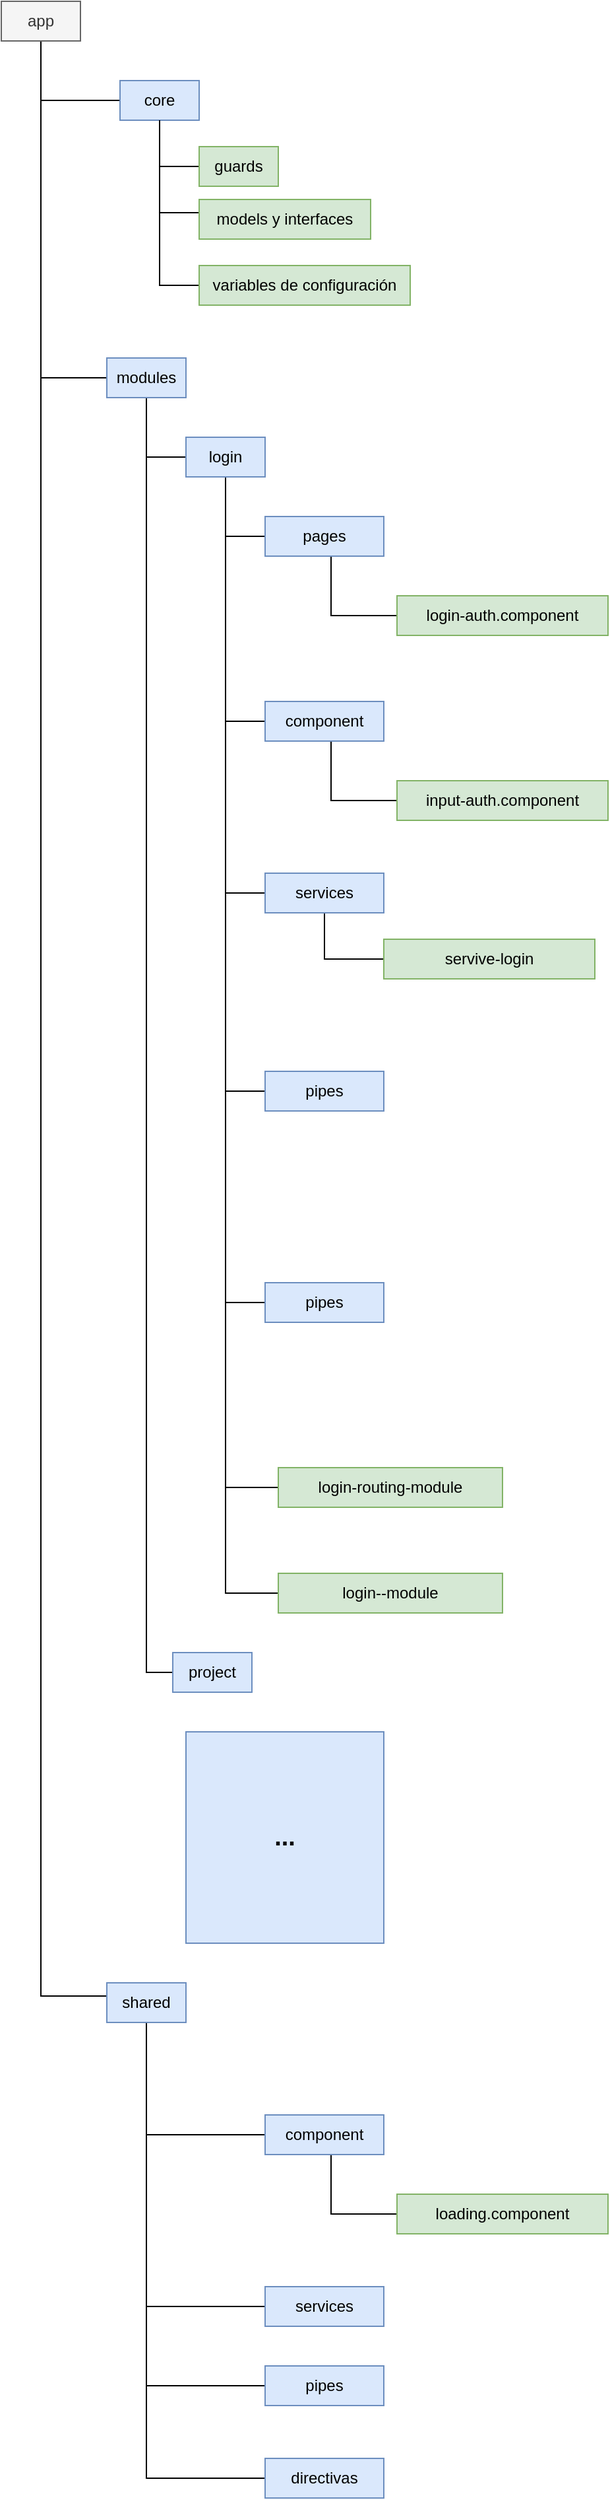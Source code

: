 <mxfile version="16.6.4" type="device"><diagram id="z4_baXlIExSD_8ShpoT0" name="Page-1"><mxGraphModel dx="942" dy="582" grid="1" gridSize="10" guides="1" tooltips="1" connect="1" arrows="1" fold="1" page="1" pageScale="1" pageWidth="827" pageHeight="1169" math="0" shadow="0"><root><mxCell id="0"/><mxCell id="1" parent="0"/><mxCell id="SP6rPYYtlh51hcb_1uc7-6" style="edgeStyle=orthogonalEdgeStyle;rounded=0;orthogonalLoop=1;jettySize=auto;html=1;entryX=0;entryY=0.5;entryDx=0;entryDy=0;endArrow=none;endFill=0;" edge="1" parent="1" source="SP6rPYYtlh51hcb_1uc7-4" target="SP6rPYYtlh51hcb_1uc7-5"><mxGeometry relative="1" as="geometry"><Array as="points"><mxPoint x="210" y="85"/></Array></mxGeometry></mxCell><mxCell id="SP6rPYYtlh51hcb_1uc7-8" style="edgeStyle=orthogonalEdgeStyle;rounded=0;orthogonalLoop=1;jettySize=auto;html=1;entryX=0;entryY=0.5;entryDx=0;entryDy=0;endArrow=none;endFill=0;" edge="1" parent="1" source="SP6rPYYtlh51hcb_1uc7-4" target="SP6rPYYtlh51hcb_1uc7-7"><mxGeometry relative="1" as="geometry"><Array as="points"><mxPoint x="210" y="295"/></Array></mxGeometry></mxCell><mxCell id="SP6rPYYtlh51hcb_1uc7-10" style="edgeStyle=orthogonalEdgeStyle;rounded=0;orthogonalLoop=1;jettySize=auto;html=1;entryX=0;entryY=0.5;entryDx=0;entryDy=0;endArrow=none;endFill=0;" edge="1" parent="1" source="SP6rPYYtlh51hcb_1uc7-4" target="SP6rPYYtlh51hcb_1uc7-9"><mxGeometry relative="1" as="geometry"><Array as="points"><mxPoint x="210" y="1520"/><mxPoint x="260" y="1520"/></Array></mxGeometry></mxCell><mxCell id="SP6rPYYtlh51hcb_1uc7-4" value="app" style="text;html=1;align=center;verticalAlign=middle;whiteSpace=wrap;rounded=0;fillColor=#f5f5f5;strokeColor=#666666;fontColor=#333333;" vertex="1" parent="1"><mxGeometry x="180" y="10" width="60" height="30" as="geometry"/></mxCell><mxCell id="SP6rPYYtlh51hcb_1uc7-16" style="edgeStyle=orthogonalEdgeStyle;rounded=0;orthogonalLoop=1;jettySize=auto;html=1;entryX=0;entryY=0.5;entryDx=0;entryDy=0;endArrow=none;endFill=0;" edge="1" parent="1" source="SP6rPYYtlh51hcb_1uc7-5" target="SP6rPYYtlh51hcb_1uc7-15"><mxGeometry relative="1" as="geometry"/></mxCell><mxCell id="SP6rPYYtlh51hcb_1uc7-78" style="edgeStyle=orthogonalEdgeStyle;rounded=0;orthogonalLoop=1;jettySize=auto;html=1;entryX=0;entryY=0.5;entryDx=0;entryDy=0;fontSize=19;endArrow=none;endFill=0;" edge="1" parent="1" source="SP6rPYYtlh51hcb_1uc7-5" target="SP6rPYYtlh51hcb_1uc7-76"><mxGeometry relative="1" as="geometry"><Array as="points"><mxPoint x="300" y="225"/></Array></mxGeometry></mxCell><mxCell id="SP6rPYYtlh51hcb_1uc7-5" value="core" style="text;html=1;align=center;verticalAlign=middle;whiteSpace=wrap;rounded=0;fillColor=#dae8fc;strokeColor=#6c8ebf;" vertex="1" parent="1"><mxGeometry x="270" y="70" width="60" height="30" as="geometry"/></mxCell><mxCell id="SP6rPYYtlh51hcb_1uc7-21" style="edgeStyle=orthogonalEdgeStyle;rounded=0;orthogonalLoop=1;jettySize=auto;html=1;entryX=0;entryY=0.5;entryDx=0;entryDy=0;endArrow=none;endFill=0;" edge="1" parent="1" source="SP6rPYYtlh51hcb_1uc7-7" target="SP6rPYYtlh51hcb_1uc7-19"><mxGeometry relative="1" as="geometry"/></mxCell><mxCell id="SP6rPYYtlh51hcb_1uc7-36" style="edgeStyle=orthogonalEdgeStyle;rounded=0;orthogonalLoop=1;jettySize=auto;html=1;entryX=0;entryY=0.5;entryDx=0;entryDy=0;endArrow=none;endFill=0;" edge="1" parent="1" source="SP6rPYYtlh51hcb_1uc7-7" target="SP6rPYYtlh51hcb_1uc7-35"><mxGeometry relative="1" as="geometry"/></mxCell><mxCell id="SP6rPYYtlh51hcb_1uc7-7" value="modules" style="text;html=1;align=center;verticalAlign=middle;whiteSpace=wrap;rounded=0;fillColor=#dae8fc;strokeColor=#6c8ebf;" vertex="1" parent="1"><mxGeometry x="260" y="280" width="60" height="30" as="geometry"/></mxCell><mxCell id="SP6rPYYtlh51hcb_1uc7-72" style="edgeStyle=orthogonalEdgeStyle;rounded=0;orthogonalLoop=1;jettySize=auto;html=1;entryX=0;entryY=0.5;entryDx=0;entryDy=0;fontSize=19;endArrow=none;endFill=0;" edge="1" parent="1" source="SP6rPYYtlh51hcb_1uc7-9" target="SP6rPYYtlh51hcb_1uc7-64"><mxGeometry relative="1" as="geometry"><Array as="points"><mxPoint x="290" y="1625"/></Array></mxGeometry></mxCell><mxCell id="SP6rPYYtlh51hcb_1uc7-73" style="edgeStyle=orthogonalEdgeStyle;rounded=0;orthogonalLoop=1;jettySize=auto;html=1;entryX=0;entryY=0.5;entryDx=0;entryDy=0;fontSize=19;endArrow=none;endFill=0;" edge="1" parent="1" source="SP6rPYYtlh51hcb_1uc7-9" target="SP6rPYYtlh51hcb_1uc7-66"><mxGeometry relative="1" as="geometry"><Array as="points"><mxPoint x="290" y="1755"/></Array></mxGeometry></mxCell><mxCell id="SP6rPYYtlh51hcb_1uc7-74" style="edgeStyle=orthogonalEdgeStyle;rounded=0;orthogonalLoop=1;jettySize=auto;html=1;entryX=0;entryY=0.5;entryDx=0;entryDy=0;fontSize=19;endArrow=none;endFill=0;" edge="1" parent="1" source="SP6rPYYtlh51hcb_1uc7-9" target="SP6rPYYtlh51hcb_1uc7-69"><mxGeometry relative="1" as="geometry"><Array as="points"><mxPoint x="290" y="1815"/></Array></mxGeometry></mxCell><mxCell id="SP6rPYYtlh51hcb_1uc7-75" style="edgeStyle=orthogonalEdgeStyle;rounded=0;orthogonalLoop=1;jettySize=auto;html=1;entryX=0;entryY=0.5;entryDx=0;entryDy=0;fontSize=19;endArrow=none;endFill=0;" edge="1" parent="1" source="SP6rPYYtlh51hcb_1uc7-9" target="SP6rPYYtlh51hcb_1uc7-70"><mxGeometry relative="1" as="geometry"><Array as="points"><mxPoint x="290" y="1885"/></Array></mxGeometry></mxCell><mxCell id="SP6rPYYtlh51hcb_1uc7-9" value="shared" style="text;html=1;align=center;verticalAlign=middle;whiteSpace=wrap;rounded=0;fillColor=#dae8fc;strokeColor=#6c8ebf;" vertex="1" parent="1"><mxGeometry x="260" y="1510" width="60" height="30" as="geometry"/></mxCell><mxCell id="SP6rPYYtlh51hcb_1uc7-15" value="guards" style="text;html=1;align=center;verticalAlign=middle;whiteSpace=wrap;rounded=0;fillColor=#d5e8d4;strokeColor=#82b366;" vertex="1" parent="1"><mxGeometry x="330" y="120" width="60" height="30" as="geometry"/></mxCell><mxCell id="SP6rPYYtlh51hcb_1uc7-18" style="edgeStyle=orthogonalEdgeStyle;rounded=0;orthogonalLoop=1;jettySize=auto;html=1;endArrow=none;endFill=0;entryX=0.5;entryY=1;entryDx=0;entryDy=0;" edge="1" parent="1" source="SP6rPYYtlh51hcb_1uc7-17" target="SP6rPYYtlh51hcb_1uc7-5"><mxGeometry relative="1" as="geometry"><mxPoint x="290" y="160" as="targetPoint"/><Array as="points"><mxPoint x="300" y="170"/></Array></mxGeometry></mxCell><mxCell id="SP6rPYYtlh51hcb_1uc7-17" value="models y interfaces" style="text;html=1;align=center;verticalAlign=middle;whiteSpace=wrap;rounded=0;fillColor=#d5e8d4;strokeColor=#82b366;" vertex="1" parent="1"><mxGeometry x="330" y="160" width="130" height="30" as="geometry"/></mxCell><mxCell id="SP6rPYYtlh51hcb_1uc7-24" style="edgeStyle=orthogonalEdgeStyle;rounded=0;orthogonalLoop=1;jettySize=auto;html=1;entryX=0;entryY=0.5;entryDx=0;entryDy=0;endArrow=none;endFill=0;" edge="1" parent="1" source="SP6rPYYtlh51hcb_1uc7-19" target="SP6rPYYtlh51hcb_1uc7-22"><mxGeometry relative="1" as="geometry"/></mxCell><mxCell id="SP6rPYYtlh51hcb_1uc7-25" style="edgeStyle=orthogonalEdgeStyle;rounded=0;orthogonalLoop=1;jettySize=auto;html=1;entryX=0;entryY=0.5;entryDx=0;entryDy=0;endArrow=none;endFill=0;" edge="1" parent="1" source="SP6rPYYtlh51hcb_1uc7-19" target="SP6rPYYtlh51hcb_1uc7-23"><mxGeometry relative="1" as="geometry"/></mxCell><mxCell id="SP6rPYYtlh51hcb_1uc7-27" style="edgeStyle=orthogonalEdgeStyle;rounded=0;orthogonalLoop=1;jettySize=auto;html=1;entryX=0;entryY=0.5;entryDx=0;entryDy=0;endArrow=none;endFill=0;" edge="1" parent="1" source="SP6rPYYtlh51hcb_1uc7-19" target="SP6rPYYtlh51hcb_1uc7-26"><mxGeometry relative="1" as="geometry"/></mxCell><mxCell id="SP6rPYYtlh51hcb_1uc7-39" style="edgeStyle=orthogonalEdgeStyle;rounded=0;orthogonalLoop=1;jettySize=auto;html=1;entryX=0;entryY=0.5;entryDx=0;entryDy=0;endArrow=none;endFill=0;" edge="1" parent="1" source="SP6rPYYtlh51hcb_1uc7-19" target="SP6rPYYtlh51hcb_1uc7-37"><mxGeometry relative="1" as="geometry"><Array as="points"><mxPoint x="350" y="1135"/></Array></mxGeometry></mxCell><mxCell id="SP6rPYYtlh51hcb_1uc7-40" style="edgeStyle=orthogonalEdgeStyle;rounded=0;orthogonalLoop=1;jettySize=auto;html=1;entryX=0;entryY=0.5;entryDx=0;entryDy=0;endArrow=none;endFill=0;" edge="1" parent="1" source="SP6rPYYtlh51hcb_1uc7-19" target="SP6rPYYtlh51hcb_1uc7-38"><mxGeometry relative="1" as="geometry"><Array as="points"><mxPoint x="350" y="1215"/></Array></mxGeometry></mxCell><mxCell id="SP6rPYYtlh51hcb_1uc7-43" style="edgeStyle=orthogonalEdgeStyle;rounded=0;orthogonalLoop=1;jettySize=auto;html=1;entryX=0;entryY=0.5;entryDx=0;entryDy=0;fontSize=19;endArrow=none;endFill=0;" edge="1" parent="1" source="SP6rPYYtlh51hcb_1uc7-19" target="SP6rPYYtlh51hcb_1uc7-42"><mxGeometry relative="1" as="geometry"/></mxCell><mxCell id="SP6rPYYtlh51hcb_1uc7-45" style="edgeStyle=orthogonalEdgeStyle;rounded=0;orthogonalLoop=1;jettySize=auto;html=1;entryX=0;entryY=0.5;entryDx=0;entryDy=0;fontSize=19;endArrow=none;endFill=0;" edge="1" parent="1" source="SP6rPYYtlh51hcb_1uc7-19" target="SP6rPYYtlh51hcb_1uc7-44"><mxGeometry relative="1" as="geometry"/></mxCell><mxCell id="SP6rPYYtlh51hcb_1uc7-19" value="login" style="text;html=1;align=center;verticalAlign=middle;whiteSpace=wrap;rounded=0;fillColor=#dae8fc;strokeColor=#6c8ebf;" vertex="1" parent="1"><mxGeometry x="320" y="340" width="60" height="30" as="geometry"/></mxCell><mxCell id="SP6rPYYtlh51hcb_1uc7-30" style="edgeStyle=orthogonalEdgeStyle;rounded=0;orthogonalLoop=1;jettySize=auto;html=1;entryX=0;entryY=0.5;entryDx=0;entryDy=0;endArrow=none;endFill=0;" edge="1" parent="1" source="SP6rPYYtlh51hcb_1uc7-22" target="SP6rPYYtlh51hcb_1uc7-28"><mxGeometry relative="1" as="geometry"><Array as="points"><mxPoint x="430" y="475"/></Array></mxGeometry></mxCell><mxCell id="SP6rPYYtlh51hcb_1uc7-22" value="pages" style="text;html=1;align=center;verticalAlign=middle;whiteSpace=wrap;rounded=0;fillColor=#dae8fc;strokeColor=#6c8ebf;" vertex="1" parent="1"><mxGeometry x="380" y="400" width="90" height="30" as="geometry"/></mxCell><mxCell id="SP6rPYYtlh51hcb_1uc7-32" style="edgeStyle=orthogonalEdgeStyle;rounded=0;orthogonalLoop=1;jettySize=auto;html=1;entryX=0;entryY=0.5;entryDx=0;entryDy=0;endArrow=none;endFill=0;" edge="1" parent="1" source="SP6rPYYtlh51hcb_1uc7-23" target="SP6rPYYtlh51hcb_1uc7-31"><mxGeometry relative="1" as="geometry"><Array as="points"><mxPoint x="430" y="615"/></Array></mxGeometry></mxCell><mxCell id="SP6rPYYtlh51hcb_1uc7-23" value="component" style="text;html=1;align=center;verticalAlign=middle;whiteSpace=wrap;rounded=0;fillColor=#dae8fc;strokeColor=#6c8ebf;" vertex="1" parent="1"><mxGeometry x="380" y="540" width="90" height="30" as="geometry"/></mxCell><mxCell id="SP6rPYYtlh51hcb_1uc7-34" style="edgeStyle=orthogonalEdgeStyle;rounded=0;orthogonalLoop=1;jettySize=auto;html=1;entryX=0;entryY=0.5;entryDx=0;entryDy=0;endArrow=none;endFill=0;" edge="1" parent="1" source="SP6rPYYtlh51hcb_1uc7-26" target="SP6rPYYtlh51hcb_1uc7-33"><mxGeometry relative="1" as="geometry"/></mxCell><mxCell id="SP6rPYYtlh51hcb_1uc7-26" value="services" style="text;html=1;align=center;verticalAlign=middle;whiteSpace=wrap;rounded=0;fillColor=#dae8fc;strokeColor=#6c8ebf;" vertex="1" parent="1"><mxGeometry x="380" y="670" width="90" height="30" as="geometry"/></mxCell><mxCell id="SP6rPYYtlh51hcb_1uc7-28" value="login-auth.component" style="text;html=1;strokeColor=#82b366;fillColor=#d5e8d4;align=center;verticalAlign=middle;whiteSpace=wrap;rounded=0;" vertex="1" parent="1"><mxGeometry x="480" y="460" width="160" height="30" as="geometry"/></mxCell><mxCell id="SP6rPYYtlh51hcb_1uc7-31" value="input-auth.component" style="text;html=1;strokeColor=#82b366;fillColor=#d5e8d4;align=center;verticalAlign=middle;whiteSpace=wrap;rounded=0;" vertex="1" parent="1"><mxGeometry x="480" y="600" width="160" height="30" as="geometry"/></mxCell><mxCell id="SP6rPYYtlh51hcb_1uc7-33" value="servive-login" style="text;html=1;strokeColor=#82b366;fillColor=#d5e8d4;align=center;verticalAlign=middle;whiteSpace=wrap;rounded=0;" vertex="1" parent="1"><mxGeometry x="470" y="720" width="160" height="30" as="geometry"/></mxCell><mxCell id="SP6rPYYtlh51hcb_1uc7-35" value="project" style="text;html=1;align=center;verticalAlign=middle;whiteSpace=wrap;rounded=0;fillColor=#dae8fc;strokeColor=#6c8ebf;" vertex="1" parent="1"><mxGeometry x="310" y="1260" width="60" height="30" as="geometry"/></mxCell><mxCell id="SP6rPYYtlh51hcb_1uc7-37" value="login-routing-module" style="text;html=1;strokeColor=#82b366;fillColor=#d5e8d4;align=center;verticalAlign=middle;whiteSpace=wrap;rounded=0;" vertex="1" parent="1"><mxGeometry x="390" y="1120" width="170" height="30" as="geometry"/></mxCell><mxCell id="SP6rPYYtlh51hcb_1uc7-38" value="login--module" style="text;html=1;strokeColor=#82b366;fillColor=#d5e8d4;align=center;verticalAlign=middle;whiteSpace=wrap;rounded=0;" vertex="1" parent="1"><mxGeometry x="390" y="1200" width="170" height="30" as="geometry"/></mxCell><mxCell id="SP6rPYYtlh51hcb_1uc7-41" value="&lt;font size=&quot;1&quot;&gt;&lt;b style=&quot;font-size: 19px&quot;&gt;...&lt;/b&gt;&lt;/font&gt;" style="text;html=1;align=center;verticalAlign=middle;whiteSpace=wrap;rounded=0;fillColor=#dae8fc;strokeColor=#6c8ebf;" vertex="1" parent="1"><mxGeometry x="320" y="1320" width="150" height="160" as="geometry"/></mxCell><mxCell id="SP6rPYYtlh51hcb_1uc7-42" value="pipes" style="text;html=1;align=center;verticalAlign=middle;whiteSpace=wrap;rounded=0;fillColor=#dae8fc;strokeColor=#6c8ebf;" vertex="1" parent="1"><mxGeometry x="380" y="820" width="90" height="30" as="geometry"/></mxCell><mxCell id="SP6rPYYtlh51hcb_1uc7-44" value="pipes" style="text;html=1;align=center;verticalAlign=middle;whiteSpace=wrap;rounded=0;fillColor=#dae8fc;strokeColor=#6c8ebf;" vertex="1" parent="1"><mxGeometry x="380" y="980" width="90" height="30" as="geometry"/></mxCell><mxCell id="SP6rPYYtlh51hcb_1uc7-63" style="edgeStyle=orthogonalEdgeStyle;rounded=0;orthogonalLoop=1;jettySize=auto;html=1;entryX=0;entryY=0.5;entryDx=0;entryDy=0;endArrow=none;endFill=0;" edge="1" parent="1" source="SP6rPYYtlh51hcb_1uc7-64" target="SP6rPYYtlh51hcb_1uc7-67"><mxGeometry relative="1" as="geometry"><Array as="points"><mxPoint x="430" y="1685"/></Array></mxGeometry></mxCell><mxCell id="SP6rPYYtlh51hcb_1uc7-64" value="component" style="text;html=1;align=center;verticalAlign=middle;whiteSpace=wrap;rounded=0;fillColor=#dae8fc;strokeColor=#6c8ebf;" vertex="1" parent="1"><mxGeometry x="380" y="1610" width="90" height="30" as="geometry"/></mxCell><mxCell id="SP6rPYYtlh51hcb_1uc7-66" value="services" style="text;html=1;align=center;verticalAlign=middle;whiteSpace=wrap;rounded=0;fillColor=#dae8fc;strokeColor=#6c8ebf;" vertex="1" parent="1"><mxGeometry x="380" y="1740" width="90" height="30" as="geometry"/></mxCell><mxCell id="SP6rPYYtlh51hcb_1uc7-67" value="loading.component" style="text;html=1;strokeColor=#82b366;fillColor=#d5e8d4;align=center;verticalAlign=middle;whiteSpace=wrap;rounded=0;" vertex="1" parent="1"><mxGeometry x="480" y="1670" width="160" height="30" as="geometry"/></mxCell><mxCell id="SP6rPYYtlh51hcb_1uc7-69" value="pipes" style="text;html=1;align=center;verticalAlign=middle;whiteSpace=wrap;rounded=0;fillColor=#dae8fc;strokeColor=#6c8ebf;" vertex="1" parent="1"><mxGeometry x="380" y="1800" width="90" height="30" as="geometry"/></mxCell><mxCell id="SP6rPYYtlh51hcb_1uc7-70" value="directivas" style="text;html=1;align=center;verticalAlign=middle;whiteSpace=wrap;rounded=0;fillColor=#dae8fc;strokeColor=#6c8ebf;" vertex="1" parent="1"><mxGeometry x="380" y="1870" width="90" height="30" as="geometry"/></mxCell><mxCell id="SP6rPYYtlh51hcb_1uc7-76" value="variables de configuración" style="text;html=1;align=center;verticalAlign=middle;whiteSpace=wrap;rounded=0;fillColor=#d5e8d4;strokeColor=#82b366;" vertex="1" parent="1"><mxGeometry x="330" y="210" width="160" height="30" as="geometry"/></mxCell></root></mxGraphModel></diagram></mxfile>